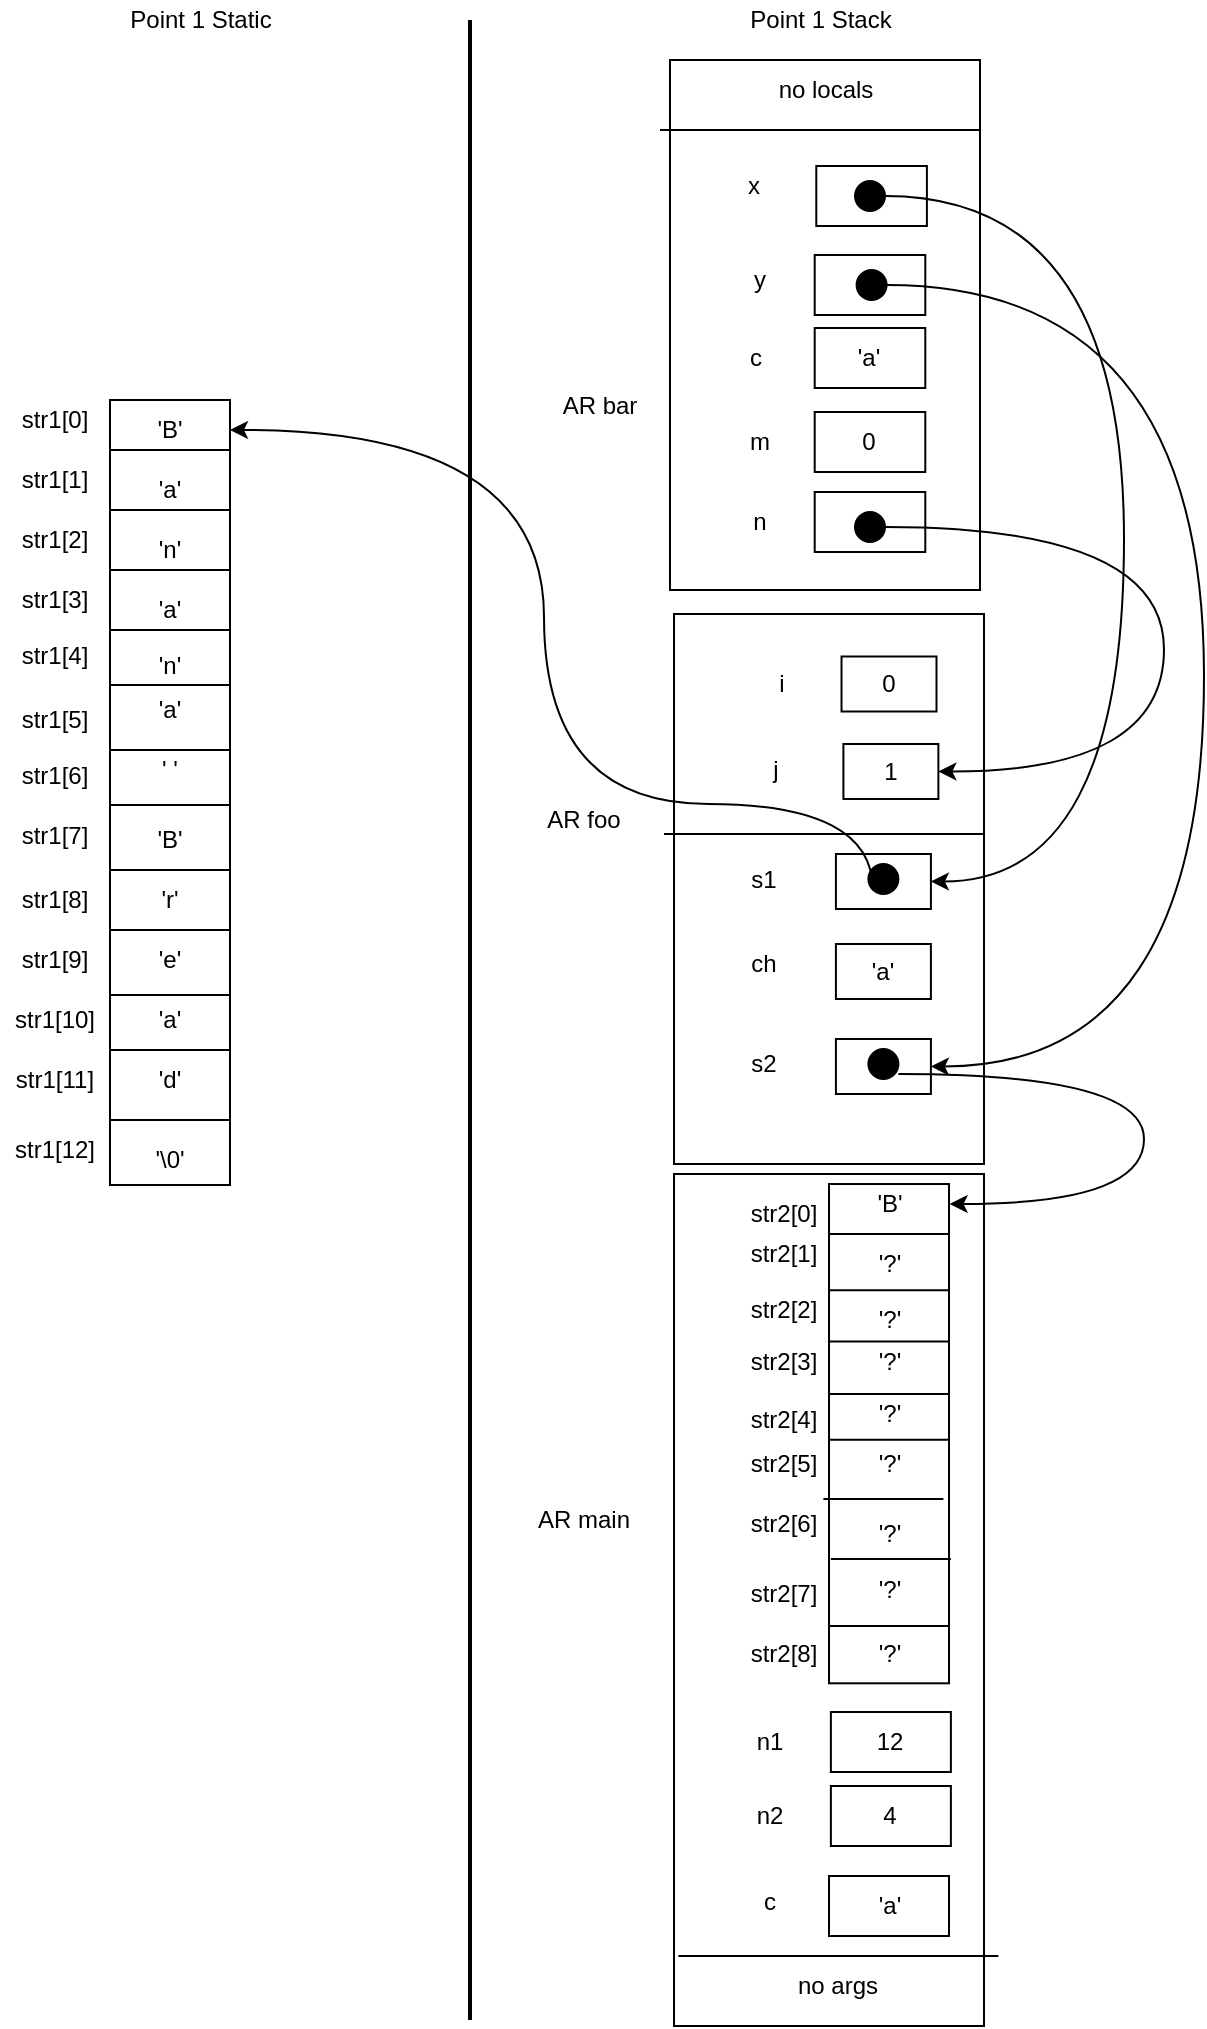 <mxfile version="15.4.3" type="device" pages="2"><diagram id="tqHE413RwVHg12CqWlPi" name="Page-1"><mxGraphModel dx="933" dy="1056" grid="0" gridSize="10" guides="1" tooltips="1" connect="1" arrows="1" fold="1" page="1" pageScale="1" pageWidth="850" pageHeight="1100" math="0" shadow="0"><root><mxCell id="0"/><mxCell id="1" parent="0"/><mxCell id="Rjqkd4DnsC2ibaBPjlxv-1" value="Point 1 Stack" style="text;html=1;align=center;verticalAlign=middle;resizable=0;points=[];autosize=1;strokeColor=none;fillColor=none;" vertex="1" parent="1"><mxGeometry x="435" y="70" width="90" height="20" as="geometry"/></mxCell><mxCell id="Rjqkd4DnsC2ibaBPjlxv-2" value="" style="rounded=0;whiteSpace=wrap;html=1;rotation=90;" vertex="1" parent="1"><mxGeometry x="350" y="155" width="265" height="155" as="geometry"/></mxCell><mxCell id="Rjqkd4DnsC2ibaBPjlxv-3" value="AR bar" style="text;html=1;strokeColor=none;fillColor=none;align=center;verticalAlign=middle;whiteSpace=wrap;rounded=0;" vertex="1" parent="1"><mxGeometry x="340" y="257.5" width="60" height="30" as="geometry"/></mxCell><mxCell id="Rjqkd4DnsC2ibaBPjlxv-4" value="" style="rounded=0;whiteSpace=wrap;html=1;rotation=90;" vertex="1" parent="1"><mxGeometry x="347" y="437" width="275" height="155" as="geometry"/></mxCell><mxCell id="Rjqkd4DnsC2ibaBPjlxv-5" value="AR foo" style="text;html=1;strokeColor=none;fillColor=none;align=center;verticalAlign=middle;whiteSpace=wrap;rounded=0;" vertex="1" parent="1"><mxGeometry x="332" y="464.5" width="60" height="30" as="geometry"/></mxCell><mxCell id="Rjqkd4DnsC2ibaBPjlxv-6" value="" style="rounded=0;whiteSpace=wrap;html=1;rotation=90;" vertex="1" parent="1"><mxGeometry x="271.5" y="792.5" width="426" height="155" as="geometry"/></mxCell><mxCell id="Rjqkd4DnsC2ibaBPjlxv-7" value="AR main" style="text;html=1;strokeColor=none;fillColor=none;align=center;verticalAlign=middle;whiteSpace=wrap;rounded=0;" vertex="1" parent="1"><mxGeometry x="332" y="814.5" width="60" height="30" as="geometry"/></mxCell><mxCell id="Rjqkd4DnsC2ibaBPjlxv-8" value="" style="line;strokeWidth=2;direction=south;html=1;" vertex="1" parent="1"><mxGeometry x="300" y="80" width="10" height="1000" as="geometry"/></mxCell><mxCell id="Rjqkd4DnsC2ibaBPjlxv-9" value="Point 1 Static" style="text;html=1;align=center;verticalAlign=middle;resizable=0;points=[];autosize=1;strokeColor=none;fillColor=none;" vertex="1" parent="1"><mxGeometry x="125" y="70" width="90" height="20" as="geometry"/></mxCell><mxCell id="Rjqkd4DnsC2ibaBPjlxv-10" value="" style="rounded=0;whiteSpace=wrap;html=1;rotation=90;" vertex="1" parent="1"><mxGeometry x="-41.25" y="436.25" width="392.5" height="60" as="geometry"/></mxCell><mxCell id="Rjqkd4DnsC2ibaBPjlxv-12" value="" style="line;strokeWidth=1;rotatable=0;dashed=0;labelPosition=right;align=left;verticalAlign=middle;spacingTop=0;spacingLeft=6;points=[];portConstraint=eastwest;" vertex="1" parent="1"><mxGeometry x="125" y="290" width="60" height="10" as="geometry"/></mxCell><mxCell id="Rjqkd4DnsC2ibaBPjlxv-13" value="" style="line;strokeWidth=1;rotatable=0;dashed=0;labelPosition=right;align=left;verticalAlign=middle;spacingTop=0;spacingLeft=6;points=[];portConstraint=eastwest;" vertex="1" parent="1"><mxGeometry x="125" y="320" width="60" height="10" as="geometry"/></mxCell><mxCell id="Rjqkd4DnsC2ibaBPjlxv-14" value="" style="line;strokeWidth=1;rotatable=0;dashed=0;labelPosition=right;align=left;verticalAlign=middle;spacingTop=0;spacingLeft=6;points=[];portConstraint=eastwest;" vertex="1" parent="1"><mxGeometry x="125" y="350" width="60" height="10" as="geometry"/></mxCell><mxCell id="Rjqkd4DnsC2ibaBPjlxv-15" value="" style="line;strokeWidth=1;rotatable=0;dashed=0;labelPosition=right;align=left;verticalAlign=middle;spacingTop=0;spacingLeft=6;points=[];portConstraint=eastwest;" vertex="1" parent="1"><mxGeometry x="125" y="380" width="60" height="10" as="geometry"/></mxCell><mxCell id="Rjqkd4DnsC2ibaBPjlxv-16" value="" style="line;strokeWidth=1;rotatable=0;dashed=0;labelPosition=right;align=left;verticalAlign=middle;spacingTop=0;spacingLeft=6;points=[];portConstraint=eastwest;" vertex="1" parent="1"><mxGeometry x="125" y="407.5" width="60" height="10" as="geometry"/></mxCell><mxCell id="Rjqkd4DnsC2ibaBPjlxv-17" value="" style="line;strokeWidth=1;rotatable=0;dashed=0;labelPosition=right;align=left;verticalAlign=middle;spacingTop=0;spacingLeft=6;points=[];portConstraint=eastwest;" vertex="1" parent="1"><mxGeometry x="125" y="440" width="60" height="10" as="geometry"/></mxCell><mxCell id="Rjqkd4DnsC2ibaBPjlxv-18" value="" style="line;strokeWidth=1;rotatable=0;dashed=0;labelPosition=right;align=left;verticalAlign=middle;spacingTop=0;spacingLeft=6;points=[];portConstraint=eastwest;" vertex="1" parent="1"><mxGeometry x="125" y="467.5" width="60" height="10" as="geometry"/></mxCell><mxCell id="Rjqkd4DnsC2ibaBPjlxv-19" value="" style="line;strokeWidth=1;rotatable=0;dashed=0;labelPosition=right;align=left;verticalAlign=middle;spacingTop=0;spacingLeft=6;points=[];portConstraint=eastwest;" vertex="1" parent="1"><mxGeometry x="125" y="500" width="60" height="10" as="geometry"/></mxCell><mxCell id="Rjqkd4DnsC2ibaBPjlxv-20" value="" style="line;strokeWidth=1;rotatable=0;dashed=0;labelPosition=right;align=left;verticalAlign=middle;spacingTop=0;spacingLeft=6;points=[];portConstraint=eastwest;" vertex="1" parent="1"><mxGeometry x="125" y="530" width="60" height="10" as="geometry"/></mxCell><mxCell id="Rjqkd4DnsC2ibaBPjlxv-21" value="" style="line;strokeWidth=1;rotatable=0;dashed=0;labelPosition=right;align=left;verticalAlign=middle;spacingTop=0;spacingLeft=6;points=[];portConstraint=eastwest;" vertex="1" parent="1"><mxGeometry x="125" y="562.5" width="60" height="10" as="geometry"/></mxCell><mxCell id="Rjqkd4DnsC2ibaBPjlxv-22" value="" style="line;strokeWidth=1;rotatable=0;dashed=0;labelPosition=right;align=left;verticalAlign=middle;spacingTop=0;spacingLeft=6;points=[];portConstraint=eastwest;" vertex="1" parent="1"><mxGeometry x="125" y="590" width="60" height="10" as="geometry"/></mxCell><mxCell id="Rjqkd4DnsC2ibaBPjlxv-23" value="" style="line;strokeWidth=1;rotatable=0;dashed=0;labelPosition=right;align=left;verticalAlign=middle;spacingTop=0;spacingLeft=6;points=[];portConstraint=eastwest;" vertex="1" parent="1"><mxGeometry x="125" y="625" width="60" height="10" as="geometry"/></mxCell><mxCell id="Rjqkd4DnsC2ibaBPjlxv-24" value="'B'" style="text;html=1;strokeColor=none;fillColor=none;align=center;verticalAlign=middle;whiteSpace=wrap;rounded=0;" vertex="1" parent="1"><mxGeometry x="125" y="270" width="60" height="30" as="geometry"/></mxCell><mxCell id="Rjqkd4DnsC2ibaBPjlxv-25" value="'a'" style="text;html=1;strokeColor=none;fillColor=none;align=center;verticalAlign=middle;whiteSpace=wrap;rounded=0;" vertex="1" parent="1"><mxGeometry x="125" y="300" width="60" height="30" as="geometry"/></mxCell><mxCell id="Rjqkd4DnsC2ibaBPjlxv-26" value="'n'" style="text;html=1;strokeColor=none;fillColor=none;align=center;verticalAlign=middle;whiteSpace=wrap;rounded=0;" vertex="1" parent="1"><mxGeometry x="125" y="330" width="60" height="30" as="geometry"/></mxCell><mxCell id="Rjqkd4DnsC2ibaBPjlxv-27" value="'a'" style="text;html=1;strokeColor=none;fillColor=none;align=center;verticalAlign=middle;whiteSpace=wrap;rounded=0;" vertex="1" parent="1"><mxGeometry x="125" y="360" width="60" height="30" as="geometry"/></mxCell><mxCell id="Rjqkd4DnsC2ibaBPjlxv-28" value="'n'" style="text;html=1;strokeColor=none;fillColor=none;align=center;verticalAlign=middle;whiteSpace=wrap;rounded=0;" vertex="1" parent="1"><mxGeometry x="125" y="387.5" width="60" height="30" as="geometry"/></mxCell><mxCell id="Rjqkd4DnsC2ibaBPjlxv-29" value="'a'" style="text;html=1;strokeColor=none;fillColor=none;align=center;verticalAlign=middle;whiteSpace=wrap;rounded=0;" vertex="1" parent="1"><mxGeometry x="125" y="410" width="60" height="30" as="geometry"/></mxCell><mxCell id="Rjqkd4DnsC2ibaBPjlxv-30" value="' '" style="text;html=1;strokeColor=none;fillColor=none;align=center;verticalAlign=middle;whiteSpace=wrap;rounded=0;" vertex="1" parent="1"><mxGeometry x="125" y="440" width="60" height="30" as="geometry"/></mxCell><mxCell id="Rjqkd4DnsC2ibaBPjlxv-31" value="'B'" style="text;html=1;strokeColor=none;fillColor=none;align=center;verticalAlign=middle;whiteSpace=wrap;rounded=0;" vertex="1" parent="1"><mxGeometry x="125" y="475" width="60" height="30" as="geometry"/></mxCell><mxCell id="Rjqkd4DnsC2ibaBPjlxv-32" value="'r'" style="text;html=1;strokeColor=none;fillColor=none;align=center;verticalAlign=middle;whiteSpace=wrap;rounded=0;" vertex="1" parent="1"><mxGeometry x="125" y="505" width="60" height="30" as="geometry"/></mxCell><mxCell id="Rjqkd4DnsC2ibaBPjlxv-33" value="'e'" style="text;html=1;strokeColor=none;fillColor=none;align=center;verticalAlign=middle;whiteSpace=wrap;rounded=0;" vertex="1" parent="1"><mxGeometry x="125" y="535" width="60" height="30" as="geometry"/></mxCell><mxCell id="Rjqkd4DnsC2ibaBPjlxv-34" value="'d'" style="text;html=1;strokeColor=none;fillColor=none;align=center;verticalAlign=middle;whiteSpace=wrap;rounded=0;" vertex="1" parent="1"><mxGeometry x="125" y="595" width="60" height="30" as="geometry"/></mxCell><mxCell id="Rjqkd4DnsC2ibaBPjlxv-35" value="'\0'" style="text;html=1;strokeColor=none;fillColor=none;align=center;verticalAlign=middle;whiteSpace=wrap;rounded=0;" vertex="1" parent="1"><mxGeometry x="125" y="635" width="60" height="30" as="geometry"/></mxCell><mxCell id="Rjqkd4DnsC2ibaBPjlxv-36" value="'a'" style="text;html=1;strokeColor=none;fillColor=none;align=center;verticalAlign=middle;whiteSpace=wrap;rounded=0;" vertex="1" parent="1"><mxGeometry x="125" y="565" width="60" height="30" as="geometry"/></mxCell><mxCell id="Rjqkd4DnsC2ibaBPjlxv-37" value="str1[0]" style="text;html=1;strokeColor=none;fillColor=none;align=center;verticalAlign=middle;whiteSpace=wrap;rounded=0;" vertex="1" parent="1"><mxGeometry x="70" y="270" width="55" height="20" as="geometry"/></mxCell><mxCell id="Rjqkd4DnsC2ibaBPjlxv-39" value="str1[1]" style="text;html=1;strokeColor=none;fillColor=none;align=center;verticalAlign=middle;whiteSpace=wrap;rounded=0;" vertex="1" parent="1"><mxGeometry x="70" y="300" width="55" height="20" as="geometry"/></mxCell><mxCell id="Rjqkd4DnsC2ibaBPjlxv-40" value="str1[2]" style="text;html=1;strokeColor=none;fillColor=none;align=center;verticalAlign=middle;whiteSpace=wrap;rounded=0;" vertex="1" parent="1"><mxGeometry x="70" y="330" width="55" height="20" as="geometry"/></mxCell><mxCell id="Rjqkd4DnsC2ibaBPjlxv-41" value="str1[3]" style="text;html=1;strokeColor=none;fillColor=none;align=center;verticalAlign=middle;whiteSpace=wrap;rounded=0;" vertex="1" parent="1"><mxGeometry x="70" y="360" width="55" height="20" as="geometry"/></mxCell><mxCell id="Rjqkd4DnsC2ibaBPjlxv-42" value="str1[4]" style="text;html=1;strokeColor=none;fillColor=none;align=center;verticalAlign=middle;whiteSpace=wrap;rounded=0;" vertex="1" parent="1"><mxGeometry x="70" y="387.5" width="55" height="20" as="geometry"/></mxCell><mxCell id="Rjqkd4DnsC2ibaBPjlxv-43" value="str1[5]" style="text;html=1;strokeColor=none;fillColor=none;align=center;verticalAlign=middle;whiteSpace=wrap;rounded=0;" vertex="1" parent="1"><mxGeometry x="70" y="420" width="55" height="20" as="geometry"/></mxCell><mxCell id="Rjqkd4DnsC2ibaBPjlxv-44" value="str1[6]" style="text;html=1;strokeColor=none;fillColor=none;align=center;verticalAlign=middle;whiteSpace=wrap;rounded=0;" vertex="1" parent="1"><mxGeometry x="70" y="447.5" width="55" height="20" as="geometry"/></mxCell><mxCell id="Rjqkd4DnsC2ibaBPjlxv-45" value="str1[7]" style="text;html=1;strokeColor=none;fillColor=none;align=center;verticalAlign=middle;whiteSpace=wrap;rounded=0;" vertex="1" parent="1"><mxGeometry x="70" y="477.5" width="55" height="20" as="geometry"/></mxCell><mxCell id="Rjqkd4DnsC2ibaBPjlxv-46" value="str1[8]" style="text;html=1;strokeColor=none;fillColor=none;align=center;verticalAlign=middle;whiteSpace=wrap;rounded=0;" vertex="1" parent="1"><mxGeometry x="70" y="510" width="55" height="20" as="geometry"/></mxCell><mxCell id="Rjqkd4DnsC2ibaBPjlxv-47" value="str1[9]" style="text;html=1;strokeColor=none;fillColor=none;align=center;verticalAlign=middle;whiteSpace=wrap;rounded=0;" vertex="1" parent="1"><mxGeometry x="70" y="540" width="55" height="20" as="geometry"/></mxCell><mxCell id="Rjqkd4DnsC2ibaBPjlxv-48" value="str1[10]" style="text;html=1;strokeColor=none;fillColor=none;align=center;verticalAlign=middle;whiteSpace=wrap;rounded=0;" vertex="1" parent="1"><mxGeometry x="70" y="570" width="55" height="20" as="geometry"/></mxCell><mxCell id="Rjqkd4DnsC2ibaBPjlxv-49" value="str1[11]" style="text;html=1;strokeColor=none;fillColor=none;align=center;verticalAlign=middle;whiteSpace=wrap;rounded=0;" vertex="1" parent="1"><mxGeometry x="70" y="600" width="55" height="20" as="geometry"/></mxCell><mxCell id="Rjqkd4DnsC2ibaBPjlxv-50" value="str1[12]" style="text;html=1;strokeColor=none;fillColor=none;align=center;verticalAlign=middle;whiteSpace=wrap;rounded=0;" vertex="1" parent="1"><mxGeometry x="70" y="635" width="55" height="20" as="geometry"/></mxCell><mxCell id="Rjqkd4DnsC2ibaBPjlxv-54" value="" style="line;strokeWidth=1;rotatable=0;dashed=0;labelPosition=right;align=left;verticalAlign=middle;spacingTop=0;spacingLeft=6;points=[];portConstraint=eastwest;" vertex="1" parent="1"><mxGeometry x="409.2" y="1043" width="160" height="10" as="geometry"/></mxCell><mxCell id="Rjqkd4DnsC2ibaBPjlxv-55" value="no args" style="text;html=1;strokeColor=none;fillColor=none;align=center;verticalAlign=middle;whiteSpace=wrap;rounded=0;" vertex="1" parent="1"><mxGeometry x="459.2" y="1048" width="60" height="30" as="geometry"/></mxCell><mxCell id="Rjqkd4DnsC2ibaBPjlxv-56" value="" style="rounded=0;whiteSpace=wrap;html=1;rotation=90;" vertex="1" parent="1"><mxGeometry x="389.69" y="756.83" width="249.64" height="60" as="geometry"/></mxCell><mxCell id="Rjqkd4DnsC2ibaBPjlxv-57" value="" style="line;strokeWidth=1;rotatable=0;dashed=0;labelPosition=right;align=left;verticalAlign=middle;spacingTop=0;spacingLeft=6;points=[];portConstraint=eastwest;" vertex="1" parent="1"><mxGeometry x="484.5" y="682" width="60" height="10" as="geometry"/></mxCell><mxCell id="Rjqkd4DnsC2ibaBPjlxv-58" value="" style="line;strokeWidth=1;rotatable=0;dashed=0;labelPosition=right;align=left;verticalAlign=middle;spacingTop=0;spacingLeft=6;points=[];portConstraint=eastwest;" vertex="1" parent="1"><mxGeometry x="484.5" y="710.13" width="60" height="10" as="geometry"/></mxCell><mxCell id="Rjqkd4DnsC2ibaBPjlxv-59" value="" style="line;strokeWidth=1;rotatable=0;dashed=0;labelPosition=right;align=left;verticalAlign=middle;spacingTop=0;spacingLeft=6;points=[];portConstraint=eastwest;" vertex="1" parent="1"><mxGeometry x="484.5" y="735.75" width="60" height="10" as="geometry"/></mxCell><mxCell id="Rjqkd4DnsC2ibaBPjlxv-60" value="" style="line;strokeWidth=1;rotatable=0;dashed=0;labelPosition=right;align=left;verticalAlign=middle;spacingTop=0;spacingLeft=6;points=[];portConstraint=eastwest;" vertex="1" parent="1"><mxGeometry x="484.51" y="762" width="60" height="10" as="geometry"/></mxCell><mxCell id="Rjqkd4DnsC2ibaBPjlxv-61" value="" style="line;strokeWidth=1;rotatable=0;dashed=0;labelPosition=right;align=left;verticalAlign=middle;spacingTop=0;spacingLeft=6;points=[];portConstraint=eastwest;" vertex="1" parent="1"><mxGeometry x="484.51" y="784.82" width="60" height="10" as="geometry"/></mxCell><mxCell id="Rjqkd4DnsC2ibaBPjlxv-62" value="" style="line;strokeWidth=1;rotatable=0;dashed=0;labelPosition=right;align=left;verticalAlign=middle;spacingTop=0;spacingLeft=6;points=[];portConstraint=eastwest;" vertex="1" parent="1"><mxGeometry x="481.7" y="814.5" width="60" height="10" as="geometry"/></mxCell><mxCell id="Rjqkd4DnsC2ibaBPjlxv-63" value="str2[0]" style="text;html=1;strokeColor=none;fillColor=none;align=center;verticalAlign=middle;whiteSpace=wrap;rounded=0;" vertex="1" parent="1"><mxGeometry x="431.7" y="662" width="60" height="30" as="geometry"/></mxCell><mxCell id="Rjqkd4DnsC2ibaBPjlxv-64" value="str2[1]" style="text;html=1;strokeColor=none;fillColor=none;align=center;verticalAlign=middle;whiteSpace=wrap;rounded=0;" vertex="1" parent="1"><mxGeometry x="431.7" y="682" width="60" height="30" as="geometry"/></mxCell><mxCell id="Rjqkd4DnsC2ibaBPjlxv-65" value="str2[2]" style="text;html=1;strokeColor=none;fillColor=none;align=center;verticalAlign=middle;whiteSpace=wrap;rounded=0;" vertex="1" parent="1"><mxGeometry x="431.7" y="710.13" width="60" height="30" as="geometry"/></mxCell><mxCell id="Rjqkd4DnsC2ibaBPjlxv-66" value="str2[3]" style="text;html=1;strokeColor=none;fillColor=none;align=center;verticalAlign=middle;whiteSpace=wrap;rounded=0;" vertex="1" parent="1"><mxGeometry x="431.7" y="735.75" width="60" height="30" as="geometry"/></mxCell><mxCell id="Rjqkd4DnsC2ibaBPjlxv-67" value="str2[4]" style="text;html=1;strokeColor=none;fillColor=none;align=center;verticalAlign=middle;whiteSpace=wrap;rounded=0;" vertex="1" parent="1"><mxGeometry x="431.7" y="764.82" width="60" height="30" as="geometry"/></mxCell><mxCell id="Rjqkd4DnsC2ibaBPjlxv-68" value="str2[5]" style="text;html=1;strokeColor=none;fillColor=none;align=center;verticalAlign=middle;whiteSpace=wrap;rounded=0;" vertex="1" parent="1"><mxGeometry x="431.7" y="787.16" width="60" height="30" as="geometry"/></mxCell><mxCell id="Rjqkd4DnsC2ibaBPjlxv-69" value="str2[6]" style="text;html=1;strokeColor=none;fillColor=none;align=center;verticalAlign=middle;whiteSpace=wrap;rounded=0;" vertex="1" parent="1"><mxGeometry x="431.7" y="817.16" width="60" height="30" as="geometry"/></mxCell><mxCell id="Rjqkd4DnsC2ibaBPjlxv-71" value="'B'" style="text;html=1;strokeColor=none;fillColor=none;align=center;verticalAlign=middle;whiteSpace=wrap;rounded=0;" vertex="1" parent="1"><mxGeometry x="484.51" y="662" width="60.3" height="20" as="geometry"/></mxCell><mxCell id="Rjqkd4DnsC2ibaBPjlxv-72" value="'?'" style="text;html=1;strokeColor=none;fillColor=none;align=center;verticalAlign=middle;whiteSpace=wrap;rounded=0;" vertex="1" parent="1"><mxGeometry x="484.51" y="692" width="60.3" height="20" as="geometry"/></mxCell><mxCell id="Rjqkd4DnsC2ibaBPjlxv-73" value="'?'" style="text;html=1;strokeColor=none;fillColor=none;align=center;verticalAlign=middle;whiteSpace=wrap;rounded=0;" vertex="1" parent="1"><mxGeometry x="484.51" y="720.13" width="60.3" height="20" as="geometry"/></mxCell><mxCell id="Rjqkd4DnsC2ibaBPjlxv-74" value="'?'" style="text;html=1;strokeColor=none;fillColor=none;align=center;verticalAlign=middle;whiteSpace=wrap;rounded=0;" vertex="1" parent="1"><mxGeometry x="484.51" y="740.75" width="60.3" height="20" as="geometry"/></mxCell><mxCell id="Rjqkd4DnsC2ibaBPjlxv-75" value="'?'" style="text;html=1;strokeColor=none;fillColor=none;align=center;verticalAlign=middle;whiteSpace=wrap;rounded=0;" vertex="1" parent="1"><mxGeometry x="484.51" y="767.16" width="60.3" height="20" as="geometry"/></mxCell><mxCell id="Rjqkd4DnsC2ibaBPjlxv-76" value="'?'" style="text;html=1;strokeColor=none;fillColor=none;align=center;verticalAlign=middle;whiteSpace=wrap;rounded=0;" vertex="1" parent="1"><mxGeometry x="484.51" y="792.16" width="60.3" height="20" as="geometry"/></mxCell><mxCell id="Rjqkd4DnsC2ibaBPjlxv-77" value="'?'" style="text;html=1;strokeColor=none;fillColor=none;align=center;verticalAlign=middle;whiteSpace=wrap;rounded=0;" vertex="1" parent="1"><mxGeometry x="484.51" y="827.16" width="60.3" height="20" as="geometry"/></mxCell><mxCell id="Rjqkd4DnsC2ibaBPjlxv-78" value="n1" style="text;html=1;strokeColor=none;fillColor=none;align=center;verticalAlign=middle;whiteSpace=wrap;rounded=0;" vertex="1" parent="1"><mxGeometry x="424.51" y="926" width="60" height="30" as="geometry"/></mxCell><mxCell id="Rjqkd4DnsC2ibaBPjlxv-79" value="12" style="rounded=0;whiteSpace=wrap;html=1;" vertex="1" parent="1"><mxGeometry x="485.44" y="926" width="60" height="30" as="geometry"/></mxCell><mxCell id="Rjqkd4DnsC2ibaBPjlxv-80" value="n2" style="text;html=1;strokeColor=none;fillColor=none;align=center;verticalAlign=middle;whiteSpace=wrap;rounded=0;" vertex="1" parent="1"><mxGeometry x="424.5" y="963" width="60" height="30" as="geometry"/></mxCell><mxCell id="Rjqkd4DnsC2ibaBPjlxv-81" value="4" style="rounded=0;whiteSpace=wrap;html=1;" vertex="1" parent="1"><mxGeometry x="485.44" y="963" width="60" height="30" as="geometry"/></mxCell><mxCell id="Rjqkd4DnsC2ibaBPjlxv-82" value="c" style="text;html=1;strokeColor=none;fillColor=none;align=center;verticalAlign=middle;whiteSpace=wrap;rounded=0;" vertex="1" parent="1"><mxGeometry x="425" y="1006" width="60" height="30" as="geometry"/></mxCell><mxCell id="Rjqkd4DnsC2ibaBPjlxv-83" value="'a'" style="rounded=0;whiteSpace=wrap;html=1;" vertex="1" parent="1"><mxGeometry x="484.5" y="1008" width="60" height="30" as="geometry"/></mxCell><mxCell id="Rjqkd4DnsC2ibaBPjlxv-85" value="" style="line;strokeWidth=1;rotatable=0;dashed=0;labelPosition=right;align=left;verticalAlign=middle;spacingTop=0;spacingLeft=6;points=[];portConstraint=eastwest;" vertex="1" parent="1"><mxGeometry x="402" y="482" width="160" height="10" as="geometry"/></mxCell><mxCell id="Rjqkd4DnsC2ibaBPjlxv-86" value="s1" style="text;html=1;strokeColor=none;fillColor=none;align=center;verticalAlign=middle;whiteSpace=wrap;rounded=0;" vertex="1" parent="1"><mxGeometry x="421.7" y="494.5" width="60" height="30" as="geometry"/></mxCell><mxCell id="Rjqkd4DnsC2ibaBPjlxv-87" value="ch" style="text;html=1;strokeColor=none;fillColor=none;align=center;verticalAlign=middle;whiteSpace=wrap;rounded=0;" vertex="1" parent="1"><mxGeometry x="421.7" y="537" width="60" height="30" as="geometry"/></mxCell><mxCell id="Rjqkd4DnsC2ibaBPjlxv-88" value="s2" style="text;html=1;strokeColor=none;fillColor=none;align=center;verticalAlign=middle;whiteSpace=wrap;rounded=0;" vertex="1" parent="1"><mxGeometry x="421.7" y="587" width="60" height="30" as="geometry"/></mxCell><mxCell id="Rjqkd4DnsC2ibaBPjlxv-89" value="" style="rounded=0;whiteSpace=wrap;html=1;" vertex="1" parent="1"><mxGeometry x="487.96" y="497" width="47.49" height="27.5" as="geometry"/></mxCell><mxCell id="Rjqkd4DnsC2ibaBPjlxv-90" value="'a'" style="rounded=0;whiteSpace=wrap;html=1;" vertex="1" parent="1"><mxGeometry x="487.96" y="542" width="47.49" height="27.5" as="geometry"/></mxCell><mxCell id="Rjqkd4DnsC2ibaBPjlxv-91" value="" style="rounded=0;whiteSpace=wrap;html=1;" vertex="1" parent="1"><mxGeometry x="487.96" y="589.5" width="47.49" height="27.5" as="geometry"/></mxCell><mxCell id="Rjqkd4DnsC2ibaBPjlxv-92" value="" style="ellipse;whiteSpace=wrap;html=1;aspect=fixed;fillColor=#000000;" vertex="1" parent="1"><mxGeometry x="504.2" y="502" width="15" height="15" as="geometry"/></mxCell><mxCell id="Rjqkd4DnsC2ibaBPjlxv-93" value="" style="ellipse;whiteSpace=wrap;html=1;aspect=fixed;fillColor=#000000;" vertex="1" parent="1"><mxGeometry x="504.2" y="594.5" width="15" height="15" as="geometry"/></mxCell><mxCell id="Rjqkd4DnsC2ibaBPjlxv-94" value="" style="curved=1;endArrow=classic;html=1;rounded=0;edgeStyle=orthogonalEdgeStyle;exitX=0;exitY=1;exitDx=0;exitDy=0;entryX=1;entryY=0.5;entryDx=0;entryDy=0;" edge="1" parent="1" source="Rjqkd4DnsC2ibaBPjlxv-92" target="Rjqkd4DnsC2ibaBPjlxv-24"><mxGeometry width="50" height="50" relative="1" as="geometry"><mxPoint x="292" y="622" as="sourcePoint"/><mxPoint x="187" y="199.5" as="targetPoint"/><Array as="points"><mxPoint x="506" y="472"/><mxPoint x="342" y="472"/><mxPoint x="342" y="285"/></Array></mxGeometry></mxCell><mxCell id="Rjqkd4DnsC2ibaBPjlxv-95" value="" style="curved=1;endArrow=classic;html=1;rounded=0;edgeStyle=orthogonalEdgeStyle;entryX=1;entryY=0.5;entryDx=0;entryDy=0;" edge="1" parent="1" target="Rjqkd4DnsC2ibaBPjlxv-71"><mxGeometry width="50" height="50" relative="1" as="geometry"><mxPoint x="519.2" y="607" as="sourcePoint"/><mxPoint x="622" y="672" as="targetPoint"/><Array as="points"><mxPoint x="642" y="607"/><mxPoint x="642" y="672"/></Array></mxGeometry></mxCell><mxCell id="Rjqkd4DnsC2ibaBPjlxv-96" value="i" style="text;html=1;strokeColor=none;fillColor=none;align=center;verticalAlign=middle;whiteSpace=wrap;rounded=0;" vertex="1" parent="1"><mxGeometry x="430.76" y="397" width="60" height="30" as="geometry"/></mxCell><mxCell id="Rjqkd4DnsC2ibaBPjlxv-97" value="j" style="text;html=1;strokeColor=none;fillColor=none;align=center;verticalAlign=middle;whiteSpace=wrap;rounded=0;" vertex="1" parent="1"><mxGeometry x="427.96" y="439.5" width="60" height="30" as="geometry"/></mxCell><mxCell id="Rjqkd4DnsC2ibaBPjlxv-98" value="1" style="rounded=0;whiteSpace=wrap;html=1;" vertex="1" parent="1"><mxGeometry x="491.7" y="442" width="47.49" height="27.5" as="geometry"/></mxCell><mxCell id="Rjqkd4DnsC2ibaBPjlxv-99" value="0" style="rounded=0;whiteSpace=wrap;html=1;" vertex="1" parent="1"><mxGeometry x="490.76" y="398.25" width="47.49" height="27.5" as="geometry"/></mxCell><mxCell id="Rjqkd4DnsC2ibaBPjlxv-100" value="" style="line;strokeWidth=1;rotatable=0;dashed=0;labelPosition=right;align=left;verticalAlign=middle;spacingTop=0;spacingLeft=6;points=[];portConstraint=eastwest;fillColor=#000000;" vertex="1" parent="1"><mxGeometry x="400" y="130" width="160" height="10" as="geometry"/></mxCell><mxCell id="Rjqkd4DnsC2ibaBPjlxv-101" value="no locals" style="text;html=1;strokeColor=none;fillColor=none;align=center;verticalAlign=middle;whiteSpace=wrap;rounded=0;" vertex="1" parent="1"><mxGeometry x="452.5" y="100" width="60" height="30" as="geometry"/></mxCell><mxCell id="Rjqkd4DnsC2ibaBPjlxv-102" value="x" style="text;html=1;strokeColor=none;fillColor=none;align=center;verticalAlign=middle;whiteSpace=wrap;rounded=0;" vertex="1" parent="1"><mxGeometry x="417.36" y="148" width="60" height="30" as="geometry"/></mxCell><mxCell id="Rjqkd4DnsC2ibaBPjlxv-103" value="" style="rounded=0;whiteSpace=wrap;html=1;fillColor=#FFFFFF;" vertex="1" parent="1"><mxGeometry x="478.15" y="153" width="55.3" height="30" as="geometry"/></mxCell><mxCell id="Rjqkd4DnsC2ibaBPjlxv-104" value="" style="ellipse;whiteSpace=wrap;html=1;aspect=fixed;fillColor=#000000;" vertex="1" parent="1"><mxGeometry x="497.5" y="160.5" width="15" height="15" as="geometry"/></mxCell><mxCell id="Rjqkd4DnsC2ibaBPjlxv-106" value="y" style="text;html=1;strokeColor=none;fillColor=none;align=center;verticalAlign=middle;whiteSpace=wrap;rounded=0;" vertex="1" parent="1"><mxGeometry x="419.7" y="195" width="60" height="30" as="geometry"/></mxCell><mxCell id="Rjqkd4DnsC2ibaBPjlxv-107" value="" style="rounded=0;whiteSpace=wrap;html=1;fillColor=#FFFFFF;" vertex="1" parent="1"><mxGeometry x="477.35" y="197.5" width="55.3" height="30" as="geometry"/></mxCell><mxCell id="Rjqkd4DnsC2ibaBPjlxv-108" value="" style="ellipse;whiteSpace=wrap;html=1;aspect=fixed;fillColor=#000000;" vertex="1" parent="1"><mxGeometry x="498.3" y="205" width="15" height="15" as="geometry"/></mxCell><mxCell id="Rjqkd4DnsC2ibaBPjlxv-112" value="" style="curved=1;endArrow=classic;html=1;rounded=0;edgeStyle=orthogonalEdgeStyle;entryX=1;entryY=0.5;entryDx=0;entryDy=0;exitX=1;exitY=0.5;exitDx=0;exitDy=0;" edge="1" parent="1" source="Rjqkd4DnsC2ibaBPjlxv-104" target="Rjqkd4DnsC2ibaBPjlxv-89"><mxGeometry width="50" height="50" relative="1" as="geometry"><mxPoint x="514.5" y="90" as="sourcePoint"/><mxPoint x="632" y="522" as="targetPoint"/><Array as="points"><mxPoint x="632" y="168"/><mxPoint x="632" y="511"/></Array></mxGeometry></mxCell><mxCell id="Rjqkd4DnsC2ibaBPjlxv-113" value="" style="curved=1;endArrow=classic;html=1;rounded=0;edgeStyle=orthogonalEdgeStyle;entryX=1;entryY=0.5;entryDx=0;entryDy=0;exitX=1;exitY=0.5;exitDx=0;exitDy=0;" edge="1" parent="1" source="Rjqkd4DnsC2ibaBPjlxv-108" target="Rjqkd4DnsC2ibaBPjlxv-91"><mxGeometry width="50" height="50" relative="1" as="geometry"><mxPoint x="515.3" y="134.5" as="sourcePoint"/><mxPoint x="542" y="602" as="targetPoint"/><Array as="points"><mxPoint x="672" y="213"/><mxPoint x="672" y="603"/></Array></mxGeometry></mxCell><mxCell id="Rjqkd4DnsC2ibaBPjlxv-114" value="c" style="text;html=1;strokeColor=none;fillColor=none;align=center;verticalAlign=middle;whiteSpace=wrap;rounded=0;" vertex="1" parent="1"><mxGeometry x="418.15" y="234" width="60" height="30" as="geometry"/></mxCell><mxCell id="Rjqkd4DnsC2ibaBPjlxv-115" value="'a'" style="rounded=0;whiteSpace=wrap;html=1;fillColor=#FFFFFF;" vertex="1" parent="1"><mxGeometry x="477.35" y="234" width="55.3" height="30" as="geometry"/></mxCell><mxCell id="Rjqkd4DnsC2ibaBPjlxv-116" value="m" style="text;html=1;strokeColor=none;fillColor=none;align=center;verticalAlign=middle;whiteSpace=wrap;rounded=0;" vertex="1" parent="1"><mxGeometry x="419.7" y="276" width="60" height="30" as="geometry"/></mxCell><mxCell id="Rjqkd4DnsC2ibaBPjlxv-117" value="0" style="rounded=0;whiteSpace=wrap;html=1;fillColor=#FFFFFF;" vertex="1" parent="1"><mxGeometry x="477.35" y="276" width="55.3" height="30" as="geometry"/></mxCell><mxCell id="Rjqkd4DnsC2ibaBPjlxv-118" value="n" style="text;html=1;strokeColor=none;fillColor=none;align=center;verticalAlign=middle;whiteSpace=wrap;rounded=0;" vertex="1" parent="1"><mxGeometry x="419.7" y="316" width="60" height="30" as="geometry"/></mxCell><mxCell id="Rjqkd4DnsC2ibaBPjlxv-119" value="" style="rounded=0;whiteSpace=wrap;html=1;fillColor=#FFFFFF;" vertex="1" parent="1"><mxGeometry x="477.35" y="316" width="55.3" height="30" as="geometry"/></mxCell><mxCell id="Rjqkd4DnsC2ibaBPjlxv-120" value="" style="ellipse;whiteSpace=wrap;html=1;aspect=fixed;fillColor=#000000;" vertex="1" parent="1"><mxGeometry x="497.5" y="326" width="15" height="15" as="geometry"/></mxCell><mxCell id="Rjqkd4DnsC2ibaBPjlxv-121" value="" style="curved=1;endArrow=classic;html=1;rounded=0;edgeStyle=orthogonalEdgeStyle;entryX=1;entryY=0.5;entryDx=0;entryDy=0;exitX=1;exitY=0.5;exitDx=0;exitDy=0;" edge="1" parent="1" source="Rjqkd4DnsC2ibaBPjlxv-120" target="Rjqkd4DnsC2ibaBPjlxv-98"><mxGeometry width="50" height="50" relative="1" as="geometry"><mxPoint x="514.5" y="255.5" as="sourcePoint"/><mxPoint x="582" y="442" as="targetPoint"/><Array as="points"><mxPoint x="652" y="334"/><mxPoint x="652" y="456"/></Array></mxGeometry></mxCell><mxCell id="Ue-3hlmjZlOmKmoetv41-2" value="" style="line;strokeWidth=1;rotatable=0;dashed=0;labelPosition=right;align=left;verticalAlign=middle;spacingTop=0;spacingLeft=6;points=[];portConstraint=eastwest;" vertex="1" parent="1"><mxGeometry x="484.5" y="878" width="60" height="10" as="geometry"/></mxCell><mxCell id="Ue-3hlmjZlOmKmoetv41-3" value="" style="line;strokeWidth=1;rotatable=0;dashed=0;labelPosition=right;align=left;verticalAlign=middle;spacingTop=0;spacingLeft=6;points=[];portConstraint=eastwest;" vertex="1" parent="1"><mxGeometry x="485.44" y="844.5" width="60" height="10" as="geometry"/></mxCell><mxCell id="Ue-3hlmjZlOmKmoetv41-4" value="str2[7]" style="text;html=1;strokeColor=none;fillColor=none;align=center;verticalAlign=middle;whiteSpace=wrap;rounded=0;" vertex="1" parent="1"><mxGeometry x="431.7" y="852" width="60" height="30" as="geometry"/></mxCell><mxCell id="Ue-3hlmjZlOmKmoetv41-5" value="str2[8]" style="text;html=1;strokeColor=none;fillColor=none;align=center;verticalAlign=middle;whiteSpace=wrap;rounded=0;" vertex="1" parent="1"><mxGeometry x="431.7" y="882" width="60" height="30" as="geometry"/></mxCell><mxCell id="Ue-3hlmjZlOmKmoetv41-6" value="'?'" style="text;html=1;strokeColor=none;fillColor=none;align=center;verticalAlign=middle;whiteSpace=wrap;rounded=0;" vertex="1" parent="1"><mxGeometry x="485.44" y="854.5" width="60.3" height="20" as="geometry"/></mxCell><mxCell id="Ue-3hlmjZlOmKmoetv41-7" value="'?'" style="text;html=1;strokeColor=none;fillColor=none;align=center;verticalAlign=middle;whiteSpace=wrap;rounded=0;" vertex="1" parent="1"><mxGeometry x="485.44" y="887" width="60.3" height="20" as="geometry"/></mxCell></root></mxGraphModel></diagram><diagram id="q7DjKrXYnzSx3GfXaWWt" name="Page-2"><mxGraphModel dx="933" dy="1056" grid="0" gridSize="10" guides="1" tooltips="1" connect="1" arrows="1" fold="1" page="1" pageScale="1" pageWidth="850" pageHeight="1100" math="0" shadow="0"><root><mxCell id="r104asrdRwQpx0W6pmT1-0"/><mxCell id="r104asrdRwQpx0W6pmT1-1" parent="r104asrdRwQpx0W6pmT1-0"/><mxCell id="7VTS-k5wPjcFD0-XhTSO-0" value="Point 2 Stack" style="text;html=1;align=center;verticalAlign=middle;resizable=0;points=[];autosize=1;strokeColor=none;fillColor=none;" vertex="1" parent="r104asrdRwQpx0W6pmT1-1"><mxGeometry x="440.95" y="200" width="90" height="20" as="geometry"/></mxCell><mxCell id="7VTS-k5wPjcFD0-XhTSO-3" value="" style="rounded=0;whiteSpace=wrap;html=1;rotation=90;" vertex="1" parent="r104asrdRwQpx0W6pmT1-1"><mxGeometry x="342.5" y="340" width="275" height="155" as="geometry"/></mxCell><mxCell id="7VTS-k5wPjcFD0-XhTSO-4" value="AR foo" style="text;html=1;strokeColor=none;fillColor=none;align=center;verticalAlign=middle;whiteSpace=wrap;rounded=0;" vertex="1" parent="r104asrdRwQpx0W6pmT1-1"><mxGeometry x="327.5" y="367.5" width="60" height="30" as="geometry"/></mxCell><mxCell id="7VTS-k5wPjcFD0-XhTSO-5" value="" style="rounded=0;whiteSpace=wrap;html=1;rotation=90;" vertex="1" parent="r104asrdRwQpx0W6pmT1-1"><mxGeometry x="250" y="715.16" width="460" height="155" as="geometry"/></mxCell><mxCell id="7VTS-k5wPjcFD0-XhTSO-6" value="AR main" style="text;html=1;strokeColor=none;fillColor=none;align=center;verticalAlign=middle;whiteSpace=wrap;rounded=0;" vertex="1" parent="r104asrdRwQpx0W6pmT1-1"><mxGeometry x="327.5" y="717.5" width="60" height="30" as="geometry"/></mxCell><mxCell id="7VTS-k5wPjcFD0-XhTSO-7" value="" style="line;strokeWidth=2;direction=south;html=1;" vertex="1" parent="r104asrdRwQpx0W6pmT1-1"><mxGeometry x="300" y="180" width="10" height="900" as="geometry"/></mxCell><mxCell id="7VTS-k5wPjcFD0-XhTSO-8" value="Point 2 Static" style="text;html=1;align=center;verticalAlign=middle;resizable=0;points=[];autosize=1;strokeColor=none;fillColor=none;" vertex="1" parent="r104asrdRwQpx0W6pmT1-1"><mxGeometry x="110" y="200" width="90" height="20" as="geometry"/></mxCell><mxCell id="7VTS-k5wPjcFD0-XhTSO-9" value="" style="rounded=0;whiteSpace=wrap;html=1;rotation=90;" vertex="1" parent="r104asrdRwQpx0W6pmT1-1"><mxGeometry x="-41.25" y="436.25" width="392.5" height="60" as="geometry"/></mxCell><mxCell id="7VTS-k5wPjcFD0-XhTSO-10" value="" style="line;strokeWidth=1;rotatable=0;dashed=0;labelPosition=right;align=left;verticalAlign=middle;spacingTop=0;spacingLeft=6;points=[];portConstraint=eastwest;" vertex="1" parent="r104asrdRwQpx0W6pmT1-1"><mxGeometry x="125" y="290" width="60" height="10" as="geometry"/></mxCell><mxCell id="7VTS-k5wPjcFD0-XhTSO-11" value="" style="line;strokeWidth=1;rotatable=0;dashed=0;labelPosition=right;align=left;verticalAlign=middle;spacingTop=0;spacingLeft=6;points=[];portConstraint=eastwest;" vertex="1" parent="r104asrdRwQpx0W6pmT1-1"><mxGeometry x="125" y="320" width="60" height="10" as="geometry"/></mxCell><mxCell id="7VTS-k5wPjcFD0-XhTSO-12" value="" style="line;strokeWidth=1;rotatable=0;dashed=0;labelPosition=right;align=left;verticalAlign=middle;spacingTop=0;spacingLeft=6;points=[];portConstraint=eastwest;" vertex="1" parent="r104asrdRwQpx0W6pmT1-1"><mxGeometry x="125" y="350" width="60" height="10" as="geometry"/></mxCell><mxCell id="7VTS-k5wPjcFD0-XhTSO-13" value="" style="line;strokeWidth=1;rotatable=0;dashed=0;labelPosition=right;align=left;verticalAlign=middle;spacingTop=0;spacingLeft=6;points=[];portConstraint=eastwest;" vertex="1" parent="r104asrdRwQpx0W6pmT1-1"><mxGeometry x="125" y="380" width="60" height="10" as="geometry"/></mxCell><mxCell id="7VTS-k5wPjcFD0-XhTSO-14" value="" style="line;strokeWidth=1;rotatable=0;dashed=0;labelPosition=right;align=left;verticalAlign=middle;spacingTop=0;spacingLeft=6;points=[];portConstraint=eastwest;" vertex="1" parent="r104asrdRwQpx0W6pmT1-1"><mxGeometry x="125" y="407.5" width="60" height="10" as="geometry"/></mxCell><mxCell id="7VTS-k5wPjcFD0-XhTSO-15" value="" style="line;strokeWidth=1;rotatable=0;dashed=0;labelPosition=right;align=left;verticalAlign=middle;spacingTop=0;spacingLeft=6;points=[];portConstraint=eastwest;" vertex="1" parent="r104asrdRwQpx0W6pmT1-1"><mxGeometry x="125" y="440" width="60" height="10" as="geometry"/></mxCell><mxCell id="7VTS-k5wPjcFD0-XhTSO-16" value="" style="line;strokeWidth=1;rotatable=0;dashed=0;labelPosition=right;align=left;verticalAlign=middle;spacingTop=0;spacingLeft=6;points=[];portConstraint=eastwest;" vertex="1" parent="r104asrdRwQpx0W6pmT1-1"><mxGeometry x="125" y="467.5" width="60" height="10" as="geometry"/></mxCell><mxCell id="7VTS-k5wPjcFD0-XhTSO-17" value="" style="line;strokeWidth=1;rotatable=0;dashed=0;labelPosition=right;align=left;verticalAlign=middle;spacingTop=0;spacingLeft=6;points=[];portConstraint=eastwest;" vertex="1" parent="r104asrdRwQpx0W6pmT1-1"><mxGeometry x="125" y="500" width="60" height="10" as="geometry"/></mxCell><mxCell id="7VTS-k5wPjcFD0-XhTSO-18" value="" style="line;strokeWidth=1;rotatable=0;dashed=0;labelPosition=right;align=left;verticalAlign=middle;spacingTop=0;spacingLeft=6;points=[];portConstraint=eastwest;" vertex="1" parent="r104asrdRwQpx0W6pmT1-1"><mxGeometry x="125" y="530" width="60" height="10" as="geometry"/></mxCell><mxCell id="7VTS-k5wPjcFD0-XhTSO-19" value="" style="line;strokeWidth=1;rotatable=0;dashed=0;labelPosition=right;align=left;verticalAlign=middle;spacingTop=0;spacingLeft=6;points=[];portConstraint=eastwest;" vertex="1" parent="r104asrdRwQpx0W6pmT1-1"><mxGeometry x="125" y="562.5" width="60" height="10" as="geometry"/></mxCell><mxCell id="7VTS-k5wPjcFD0-XhTSO-20" value="" style="line;strokeWidth=1;rotatable=0;dashed=0;labelPosition=right;align=left;verticalAlign=middle;spacingTop=0;spacingLeft=6;points=[];portConstraint=eastwest;" vertex="1" parent="r104asrdRwQpx0W6pmT1-1"><mxGeometry x="125" y="590" width="60" height="10" as="geometry"/></mxCell><mxCell id="7VTS-k5wPjcFD0-XhTSO-21" value="" style="line;strokeWidth=1;rotatable=0;dashed=0;labelPosition=right;align=left;verticalAlign=middle;spacingTop=0;spacingLeft=6;points=[];portConstraint=eastwest;" vertex="1" parent="r104asrdRwQpx0W6pmT1-1"><mxGeometry x="125" y="625" width="60" height="10" as="geometry"/></mxCell><mxCell id="7VTS-k5wPjcFD0-XhTSO-22" value="'B'" style="text;html=1;strokeColor=none;fillColor=none;align=center;verticalAlign=middle;whiteSpace=wrap;rounded=0;" vertex="1" parent="r104asrdRwQpx0W6pmT1-1"><mxGeometry x="125" y="270" width="60" height="30" as="geometry"/></mxCell><mxCell id="7VTS-k5wPjcFD0-XhTSO-23" value="'a'" style="text;html=1;strokeColor=none;fillColor=none;align=center;verticalAlign=middle;whiteSpace=wrap;rounded=0;" vertex="1" parent="r104asrdRwQpx0W6pmT1-1"><mxGeometry x="125" y="300" width="60" height="30" as="geometry"/></mxCell><mxCell id="7VTS-k5wPjcFD0-XhTSO-24" value="'n'" style="text;html=1;strokeColor=none;fillColor=none;align=center;verticalAlign=middle;whiteSpace=wrap;rounded=0;" vertex="1" parent="r104asrdRwQpx0W6pmT1-1"><mxGeometry x="125" y="330" width="60" height="30" as="geometry"/></mxCell><mxCell id="7VTS-k5wPjcFD0-XhTSO-25" value="'a'" style="text;html=1;strokeColor=none;fillColor=none;align=center;verticalAlign=middle;whiteSpace=wrap;rounded=0;" vertex="1" parent="r104asrdRwQpx0W6pmT1-1"><mxGeometry x="125" y="360" width="60" height="30" as="geometry"/></mxCell><mxCell id="7VTS-k5wPjcFD0-XhTSO-26" value="'n'" style="text;html=1;strokeColor=none;fillColor=none;align=center;verticalAlign=middle;whiteSpace=wrap;rounded=0;" vertex="1" parent="r104asrdRwQpx0W6pmT1-1"><mxGeometry x="125" y="387.5" width="60" height="30" as="geometry"/></mxCell><mxCell id="7VTS-k5wPjcFD0-XhTSO-27" value="'a'" style="text;html=1;strokeColor=none;fillColor=none;align=center;verticalAlign=middle;whiteSpace=wrap;rounded=0;" vertex="1" parent="r104asrdRwQpx0W6pmT1-1"><mxGeometry x="125" y="410" width="60" height="30" as="geometry"/></mxCell><mxCell id="7VTS-k5wPjcFD0-XhTSO-28" value="' '" style="text;html=1;strokeColor=none;fillColor=none;align=center;verticalAlign=middle;whiteSpace=wrap;rounded=0;" vertex="1" parent="r104asrdRwQpx0W6pmT1-1"><mxGeometry x="125" y="440" width="60" height="30" as="geometry"/></mxCell><mxCell id="7VTS-k5wPjcFD0-XhTSO-29" value="'B'" style="text;html=1;strokeColor=none;fillColor=none;align=center;verticalAlign=middle;whiteSpace=wrap;rounded=0;" vertex="1" parent="r104asrdRwQpx0W6pmT1-1"><mxGeometry x="125" y="475" width="60" height="30" as="geometry"/></mxCell><mxCell id="7VTS-k5wPjcFD0-XhTSO-30" value="'r'" style="text;html=1;strokeColor=none;fillColor=none;align=center;verticalAlign=middle;whiteSpace=wrap;rounded=0;" vertex="1" parent="r104asrdRwQpx0W6pmT1-1"><mxGeometry x="125" y="505" width="60" height="30" as="geometry"/></mxCell><mxCell id="7VTS-k5wPjcFD0-XhTSO-31" value="'e'" style="text;html=1;strokeColor=none;fillColor=none;align=center;verticalAlign=middle;whiteSpace=wrap;rounded=0;" vertex="1" parent="r104asrdRwQpx0W6pmT1-1"><mxGeometry x="125" y="535" width="60" height="30" as="geometry"/></mxCell><mxCell id="7VTS-k5wPjcFD0-XhTSO-32" value="'d'" style="text;html=1;strokeColor=none;fillColor=none;align=center;verticalAlign=middle;whiteSpace=wrap;rounded=0;" vertex="1" parent="r104asrdRwQpx0W6pmT1-1"><mxGeometry x="125" y="595" width="60" height="30" as="geometry"/></mxCell><mxCell id="7VTS-k5wPjcFD0-XhTSO-33" value="'\0'" style="text;html=1;strokeColor=none;fillColor=none;align=center;verticalAlign=middle;whiteSpace=wrap;rounded=0;" vertex="1" parent="r104asrdRwQpx0W6pmT1-1"><mxGeometry x="125" y="635" width="60" height="30" as="geometry"/></mxCell><mxCell id="7VTS-k5wPjcFD0-XhTSO-34" value="'a'" style="text;html=1;strokeColor=none;fillColor=none;align=center;verticalAlign=middle;whiteSpace=wrap;rounded=0;" vertex="1" parent="r104asrdRwQpx0W6pmT1-1"><mxGeometry x="125" y="565" width="60" height="30" as="geometry"/></mxCell><mxCell id="7VTS-k5wPjcFD0-XhTSO-35" value="str1[0]" style="text;html=1;strokeColor=none;fillColor=none;align=center;verticalAlign=middle;whiteSpace=wrap;rounded=0;" vertex="1" parent="r104asrdRwQpx0W6pmT1-1"><mxGeometry x="70" y="270" width="55" height="20" as="geometry"/></mxCell><mxCell id="7VTS-k5wPjcFD0-XhTSO-36" value="str1[1]" style="text;html=1;strokeColor=none;fillColor=none;align=center;verticalAlign=middle;whiteSpace=wrap;rounded=0;" vertex="1" parent="r104asrdRwQpx0W6pmT1-1"><mxGeometry x="70" y="300" width="55" height="20" as="geometry"/></mxCell><mxCell id="7VTS-k5wPjcFD0-XhTSO-37" value="str1[2]" style="text;html=1;strokeColor=none;fillColor=none;align=center;verticalAlign=middle;whiteSpace=wrap;rounded=0;" vertex="1" parent="r104asrdRwQpx0W6pmT1-1"><mxGeometry x="70" y="330" width="55" height="20" as="geometry"/></mxCell><mxCell id="7VTS-k5wPjcFD0-XhTSO-38" value="str1[3]" style="text;html=1;strokeColor=none;fillColor=none;align=center;verticalAlign=middle;whiteSpace=wrap;rounded=0;" vertex="1" parent="r104asrdRwQpx0W6pmT1-1"><mxGeometry x="70" y="360" width="55" height="20" as="geometry"/></mxCell><mxCell id="7VTS-k5wPjcFD0-XhTSO-39" value="str1[4]" style="text;html=1;strokeColor=none;fillColor=none;align=center;verticalAlign=middle;whiteSpace=wrap;rounded=0;" vertex="1" parent="r104asrdRwQpx0W6pmT1-1"><mxGeometry x="70" y="387.5" width="55" height="20" as="geometry"/></mxCell><mxCell id="7VTS-k5wPjcFD0-XhTSO-40" value="str1[5]" style="text;html=1;strokeColor=none;fillColor=none;align=center;verticalAlign=middle;whiteSpace=wrap;rounded=0;" vertex="1" parent="r104asrdRwQpx0W6pmT1-1"><mxGeometry x="70" y="420" width="55" height="20" as="geometry"/></mxCell><mxCell id="7VTS-k5wPjcFD0-XhTSO-41" value="str1[6]" style="text;html=1;strokeColor=none;fillColor=none;align=center;verticalAlign=middle;whiteSpace=wrap;rounded=0;" vertex="1" parent="r104asrdRwQpx0W6pmT1-1"><mxGeometry x="70" y="447.5" width="55" height="20" as="geometry"/></mxCell><mxCell id="7VTS-k5wPjcFD0-XhTSO-42" value="str1[7]" style="text;html=1;strokeColor=none;fillColor=none;align=center;verticalAlign=middle;whiteSpace=wrap;rounded=0;" vertex="1" parent="r104asrdRwQpx0W6pmT1-1"><mxGeometry x="70" y="477.5" width="55" height="20" as="geometry"/></mxCell><mxCell id="7VTS-k5wPjcFD0-XhTSO-43" value="str1[8]" style="text;html=1;strokeColor=none;fillColor=none;align=center;verticalAlign=middle;whiteSpace=wrap;rounded=0;" vertex="1" parent="r104asrdRwQpx0W6pmT1-1"><mxGeometry x="70" y="510" width="55" height="20" as="geometry"/></mxCell><mxCell id="7VTS-k5wPjcFD0-XhTSO-44" value="str1[9]" style="text;html=1;strokeColor=none;fillColor=none;align=center;verticalAlign=middle;whiteSpace=wrap;rounded=0;" vertex="1" parent="r104asrdRwQpx0W6pmT1-1"><mxGeometry x="70" y="540" width="55" height="20" as="geometry"/></mxCell><mxCell id="7VTS-k5wPjcFD0-XhTSO-45" value="str1[10]" style="text;html=1;strokeColor=none;fillColor=none;align=center;verticalAlign=middle;whiteSpace=wrap;rounded=0;" vertex="1" parent="r104asrdRwQpx0W6pmT1-1"><mxGeometry x="70" y="570" width="55" height="20" as="geometry"/></mxCell><mxCell id="7VTS-k5wPjcFD0-XhTSO-46" value="str1[11]" style="text;html=1;strokeColor=none;fillColor=none;align=center;verticalAlign=middle;whiteSpace=wrap;rounded=0;" vertex="1" parent="r104asrdRwQpx0W6pmT1-1"><mxGeometry x="70" y="600" width="55" height="20" as="geometry"/></mxCell><mxCell id="7VTS-k5wPjcFD0-XhTSO-47" value="str1[12]" style="text;html=1;strokeColor=none;fillColor=none;align=center;verticalAlign=middle;whiteSpace=wrap;rounded=0;" vertex="1" parent="r104asrdRwQpx0W6pmT1-1"><mxGeometry x="70" y="635" width="55" height="20" as="geometry"/></mxCell><mxCell id="7VTS-k5wPjcFD0-XhTSO-48" value="" style="line;strokeWidth=1;rotatable=0;dashed=0;labelPosition=right;align=left;verticalAlign=middle;spacingTop=0;spacingLeft=6;points=[];portConstraint=eastwest;" vertex="1" parent="r104asrdRwQpx0W6pmT1-1"><mxGeometry x="400" y="990" width="160" height="10" as="geometry"/></mxCell><mxCell id="7VTS-k5wPjcFD0-XhTSO-49" value="no args" style="text;html=1;strokeColor=none;fillColor=none;align=center;verticalAlign=middle;whiteSpace=wrap;rounded=0;" vertex="1" parent="r104asrdRwQpx0W6pmT1-1"><mxGeometry x="450" y="990" width="60" height="30" as="geometry"/></mxCell><mxCell id="7VTS-k5wPjcFD0-XhTSO-50" value="" style="rounded=0;whiteSpace=wrap;html=1;rotation=90;" vertex="1" parent="r104asrdRwQpx0W6pmT1-1"><mxGeometry x="381.23" y="663.79" width="257.56" height="60" as="geometry"/></mxCell><mxCell id="7VTS-k5wPjcFD0-XhTSO-51" value="" style="line;strokeWidth=1;rotatable=0;dashed=0;labelPosition=right;align=left;verticalAlign=middle;spacingTop=0;spacingLeft=6;points=[];portConstraint=eastwest;" vertex="1" parent="r104asrdRwQpx0W6pmT1-1"><mxGeometry x="480" y="585" width="60" height="10" as="geometry"/></mxCell><mxCell id="7VTS-k5wPjcFD0-XhTSO-52" value="" style="line;strokeWidth=1;rotatable=0;dashed=0;labelPosition=right;align=left;verticalAlign=middle;spacingTop=0;spacingLeft=6;points=[];portConstraint=eastwest;" vertex="1" parent="r104asrdRwQpx0W6pmT1-1"><mxGeometry x="480" y="613.13" width="60" height="10" as="geometry"/></mxCell><mxCell id="7VTS-k5wPjcFD0-XhTSO-53" value="" style="line;strokeWidth=1;rotatable=0;dashed=0;labelPosition=right;align=left;verticalAlign=middle;spacingTop=0;spacingLeft=6;points=[];portConstraint=eastwest;" vertex="1" parent="r104asrdRwQpx0W6pmT1-1"><mxGeometry x="480" y="638.75" width="60" height="10" as="geometry"/></mxCell><mxCell id="7VTS-k5wPjcFD0-XhTSO-54" value="" style="line;strokeWidth=1;rotatable=0;dashed=0;labelPosition=right;align=left;verticalAlign=middle;spacingTop=0;spacingLeft=6;points=[];portConstraint=eastwest;" vertex="1" parent="r104asrdRwQpx0W6pmT1-1"><mxGeometry x="480.01" y="665" width="60" height="10" as="geometry"/></mxCell><mxCell id="7VTS-k5wPjcFD0-XhTSO-55" value="" style="line;strokeWidth=1;rotatable=0;dashed=0;labelPosition=right;align=left;verticalAlign=middle;spacingTop=0;spacingLeft=6;points=[];portConstraint=eastwest;" vertex="1" parent="r104asrdRwQpx0W6pmT1-1"><mxGeometry x="480.01" y="687.82" width="60" height="10" as="geometry"/></mxCell><mxCell id="7VTS-k5wPjcFD0-XhTSO-56" value="" style="line;strokeWidth=1;rotatable=0;dashed=0;labelPosition=right;align=left;verticalAlign=middle;spacingTop=0;spacingLeft=6;points=[];portConstraint=eastwest;" vertex="1" parent="r104asrdRwQpx0W6pmT1-1"><mxGeometry x="481.09" y="717.5" width="60" height="10" as="geometry"/></mxCell><mxCell id="7VTS-k5wPjcFD0-XhTSO-57" value="str2[0]" style="text;html=1;strokeColor=none;fillColor=none;align=center;verticalAlign=middle;whiteSpace=wrap;rounded=0;" vertex="1" parent="r104asrdRwQpx0W6pmT1-1"><mxGeometry x="427.2" y="565" width="60" height="30" as="geometry"/></mxCell><mxCell id="7VTS-k5wPjcFD0-XhTSO-58" value="str2[1]" style="text;html=1;strokeColor=none;fillColor=none;align=center;verticalAlign=middle;whiteSpace=wrap;rounded=0;" vertex="1" parent="r104asrdRwQpx0W6pmT1-1"><mxGeometry x="427.2" y="585" width="60" height="30" as="geometry"/></mxCell><mxCell id="7VTS-k5wPjcFD0-XhTSO-59" value="str2[2]" style="text;html=1;strokeColor=none;fillColor=none;align=center;verticalAlign=middle;whiteSpace=wrap;rounded=0;" vertex="1" parent="r104asrdRwQpx0W6pmT1-1"><mxGeometry x="427.2" y="613.13" width="60" height="30" as="geometry"/></mxCell><mxCell id="7VTS-k5wPjcFD0-XhTSO-60" value="str2[3]" style="text;html=1;strokeColor=none;fillColor=none;align=center;verticalAlign=middle;whiteSpace=wrap;rounded=0;" vertex="1" parent="r104asrdRwQpx0W6pmT1-1"><mxGeometry x="427.2" y="638.75" width="60" height="30" as="geometry"/></mxCell><mxCell id="7VTS-k5wPjcFD0-XhTSO-61" value="str2[4]" style="text;html=1;strokeColor=none;fillColor=none;align=center;verticalAlign=middle;whiteSpace=wrap;rounded=0;" vertex="1" parent="r104asrdRwQpx0W6pmT1-1"><mxGeometry x="427.2" y="667.82" width="60" height="30" as="geometry"/></mxCell><mxCell id="7VTS-k5wPjcFD0-XhTSO-62" value="str2[5]" style="text;html=1;strokeColor=none;fillColor=none;align=center;verticalAlign=middle;whiteSpace=wrap;rounded=0;" vertex="1" parent="r104asrdRwQpx0W6pmT1-1"><mxGeometry x="427.2" y="690.16" width="60" height="30" as="geometry"/></mxCell><mxCell id="7VTS-k5wPjcFD0-XhTSO-63" value="str2[6]" style="text;html=1;strokeColor=none;fillColor=none;align=center;verticalAlign=middle;whiteSpace=wrap;rounded=0;" vertex="1" parent="r104asrdRwQpx0W6pmT1-1"><mxGeometry x="427.2" y="720.16" width="60" height="30" as="geometry"/></mxCell><mxCell id="7VTS-k5wPjcFD0-XhTSO-64" value="'B'" style="text;html=1;strokeColor=none;fillColor=none;align=center;verticalAlign=middle;whiteSpace=wrap;rounded=0;" vertex="1" parent="r104asrdRwQpx0W6pmT1-1"><mxGeometry x="480.01" y="565" width="60.3" height="20" as="geometry"/></mxCell><mxCell id="7VTS-k5wPjcFD0-XhTSO-65" value="'n'" style="text;html=1;strokeColor=none;fillColor=none;align=center;verticalAlign=middle;whiteSpace=wrap;rounded=0;" vertex="1" parent="r104asrdRwQpx0W6pmT1-1"><mxGeometry x="480.01" y="595" width="60.3" height="20" as="geometry"/></mxCell><mxCell id="7VTS-k5wPjcFD0-XhTSO-66" value="'n'" style="text;html=1;strokeColor=none;fillColor=none;align=center;verticalAlign=middle;whiteSpace=wrap;rounded=0;" vertex="1" parent="r104asrdRwQpx0W6pmT1-1"><mxGeometry x="480.01" y="623.13" width="60.3" height="20" as="geometry"/></mxCell><mxCell id="7VTS-k5wPjcFD0-XhTSO-67" value="' '" style="text;html=1;strokeColor=none;fillColor=none;align=center;verticalAlign=middle;whiteSpace=wrap;rounded=0;" vertex="1" parent="r104asrdRwQpx0W6pmT1-1"><mxGeometry x="480.01" y="643.75" width="60.3" height="20" as="geometry"/></mxCell><mxCell id="7VTS-k5wPjcFD0-XhTSO-68" value="'B'" style="text;html=1;strokeColor=none;fillColor=none;align=center;verticalAlign=middle;whiteSpace=wrap;rounded=0;" vertex="1" parent="r104asrdRwQpx0W6pmT1-1"><mxGeometry x="480.01" y="670.16" width="60.3" height="20" as="geometry"/></mxCell><mxCell id="7VTS-k5wPjcFD0-XhTSO-69" value="'r'" style="text;html=1;strokeColor=none;fillColor=none;align=center;verticalAlign=middle;whiteSpace=wrap;rounded=0;" vertex="1" parent="r104asrdRwQpx0W6pmT1-1"><mxGeometry x="480.01" y="695.16" width="60.3" height="20" as="geometry"/></mxCell><mxCell id="7VTS-k5wPjcFD0-XhTSO-70" value="'e'" style="text;html=1;strokeColor=none;fillColor=none;align=center;verticalAlign=middle;whiteSpace=wrap;rounded=0;" vertex="1" parent="r104asrdRwQpx0W6pmT1-1"><mxGeometry x="480.79" y="730.16" width="60.3" height="20" as="geometry"/></mxCell><mxCell id="7VTS-k5wPjcFD0-XhTSO-71" value="n1" style="text;html=1;strokeColor=none;fillColor=none;align=center;verticalAlign=middle;whiteSpace=wrap;rounded=0;" vertex="1" parent="r104asrdRwQpx0W6pmT1-1"><mxGeometry x="423.46" y="850" width="60" height="30" as="geometry"/></mxCell><mxCell id="7VTS-k5wPjcFD0-XhTSO-72" value="12" style="rounded=0;whiteSpace=wrap;html=1;" vertex="1" parent="r104asrdRwQpx0W6pmT1-1"><mxGeometry x="477.2" y="850" width="60" height="30" as="geometry"/></mxCell><mxCell id="7VTS-k5wPjcFD0-XhTSO-73" value="n2" style="text;html=1;strokeColor=none;fillColor=none;align=center;verticalAlign=middle;whiteSpace=wrap;rounded=0;" vertex="1" parent="r104asrdRwQpx0W6pmT1-1"><mxGeometry x="423.46" y="890" width="60" height="30" as="geometry"/></mxCell><mxCell id="7VTS-k5wPjcFD0-XhTSO-74" value="4" style="rounded=0;whiteSpace=wrap;html=1;" vertex="1" parent="r104asrdRwQpx0W6pmT1-1"><mxGeometry x="477.2" y="890" width="60" height="30" as="geometry"/></mxCell><mxCell id="7VTS-k5wPjcFD0-XhTSO-75" value="c" style="text;html=1;strokeColor=none;fillColor=none;align=center;verticalAlign=middle;whiteSpace=wrap;rounded=0;" vertex="1" parent="r104asrdRwQpx0W6pmT1-1"><mxGeometry x="423.46" y="930" width="60" height="30" as="geometry"/></mxCell><mxCell id="7VTS-k5wPjcFD0-XhTSO-76" value="'a'" style="rounded=0;whiteSpace=wrap;html=1;" vertex="1" parent="r104asrdRwQpx0W6pmT1-1"><mxGeometry x="477.2" y="930" width="60" height="30" as="geometry"/></mxCell><mxCell id="7VTS-k5wPjcFD0-XhTSO-77" value="" style="line;strokeWidth=1;rotatable=0;dashed=0;labelPosition=right;align=left;verticalAlign=middle;spacingTop=0;spacingLeft=6;points=[];portConstraint=eastwest;" vertex="1" parent="r104asrdRwQpx0W6pmT1-1"><mxGeometry x="397.5" y="385" width="160" height="10" as="geometry"/></mxCell><mxCell id="7VTS-k5wPjcFD0-XhTSO-78" value="s1" style="text;html=1;strokeColor=none;fillColor=none;align=center;verticalAlign=middle;whiteSpace=wrap;rounded=0;" vertex="1" parent="r104asrdRwQpx0W6pmT1-1"><mxGeometry x="417.2" y="397.5" width="60" height="30" as="geometry"/></mxCell><mxCell id="7VTS-k5wPjcFD0-XhTSO-79" value="ch" style="text;html=1;strokeColor=none;fillColor=none;align=center;verticalAlign=middle;whiteSpace=wrap;rounded=0;" vertex="1" parent="r104asrdRwQpx0W6pmT1-1"><mxGeometry x="417.2" y="440" width="60" height="30" as="geometry"/></mxCell><mxCell id="7VTS-k5wPjcFD0-XhTSO-80" value="s2" style="text;html=1;strokeColor=none;fillColor=none;align=center;verticalAlign=middle;whiteSpace=wrap;rounded=0;" vertex="1" parent="r104asrdRwQpx0W6pmT1-1"><mxGeometry x="417.2" y="490" width="60" height="30" as="geometry"/></mxCell><mxCell id="7VTS-k5wPjcFD0-XhTSO-81" value="" style="rounded=0;whiteSpace=wrap;html=1;" vertex="1" parent="r104asrdRwQpx0W6pmT1-1"><mxGeometry x="483.46" y="400" width="47.49" height="27.5" as="geometry"/></mxCell><mxCell id="7VTS-k5wPjcFD0-XhTSO-82" value="'a'" style="rounded=0;whiteSpace=wrap;html=1;" vertex="1" parent="r104asrdRwQpx0W6pmT1-1"><mxGeometry x="483.46" y="445" width="47.49" height="27.5" as="geometry"/></mxCell><mxCell id="7VTS-k5wPjcFD0-XhTSO-83" value="" style="rounded=0;whiteSpace=wrap;html=1;" vertex="1" parent="r104asrdRwQpx0W6pmT1-1"><mxGeometry x="483.46" y="492.5" width="47.49" height="27.5" as="geometry"/></mxCell><mxCell id="7VTS-k5wPjcFD0-XhTSO-84" value="" style="ellipse;whiteSpace=wrap;html=1;aspect=fixed;fillColor=#000000;" vertex="1" parent="r104asrdRwQpx0W6pmT1-1"><mxGeometry x="499.7" y="405" width="15" height="15" as="geometry"/></mxCell><mxCell id="7VTS-k5wPjcFD0-XhTSO-85" value="" style="ellipse;whiteSpace=wrap;html=1;aspect=fixed;fillColor=#000000;" vertex="1" parent="r104asrdRwQpx0W6pmT1-1"><mxGeometry x="499.7" y="497.5" width="15" height="15" as="geometry"/></mxCell><mxCell id="7VTS-k5wPjcFD0-XhTSO-86" value="" style="curved=1;endArrow=classic;html=1;rounded=0;edgeStyle=orthogonalEdgeStyle;exitX=0;exitY=1;exitDx=0;exitDy=0;entryX=1;entryY=0.25;entryDx=0;entryDy=0;" edge="1" parent="r104asrdRwQpx0W6pmT1-1" source="7VTS-k5wPjcFD0-XhTSO-84" target="7VTS-k5wPjcFD0-XhTSO-22"><mxGeometry width="50" height="50" relative="1" as="geometry"><mxPoint x="290" y="700" as="sourcePoint"/><mxPoint x="340" y="650" as="targetPoint"/><Array as="points"><mxPoint x="504" y="418"/><mxPoint x="504" y="430"/><mxPoint x="310" y="430"/><mxPoint x="310" y="278"/></Array></mxGeometry></mxCell><mxCell id="7VTS-k5wPjcFD0-XhTSO-87" value="" style="curved=1;endArrow=classic;html=1;rounded=0;edgeStyle=orthogonalEdgeStyle;entryX=1;entryY=0.5;entryDx=0;entryDy=0;" edge="1" parent="r104asrdRwQpx0W6pmT1-1" target="7VTS-k5wPjcFD0-XhTSO-64"><mxGeometry width="50" height="50" relative="1" as="geometry"><mxPoint x="514.7" y="510" as="sourcePoint"/><mxPoint x="617.5" y="575" as="targetPoint"/><Array as="points"><mxPoint x="637.5" y="510"/><mxPoint x="637.5" y="575"/></Array></mxGeometry></mxCell><mxCell id="7VTS-k5wPjcFD0-XhTSO-88" value="i" style="text;html=1;strokeColor=none;fillColor=none;align=center;verticalAlign=middle;whiteSpace=wrap;rounded=0;" vertex="1" parent="r104asrdRwQpx0W6pmT1-1"><mxGeometry x="426.26" y="300" width="60" height="30" as="geometry"/></mxCell><mxCell id="7VTS-k5wPjcFD0-XhTSO-89" value="j" style="text;html=1;strokeColor=none;fillColor=none;align=center;verticalAlign=middle;whiteSpace=wrap;rounded=0;" vertex="1" parent="r104asrdRwQpx0W6pmT1-1"><mxGeometry x="423.46" y="342.5" width="60" height="30" as="geometry"/></mxCell><mxCell id="7VTS-k5wPjcFD0-XhTSO-90" value="8" style="rounded=0;whiteSpace=wrap;html=1;" vertex="1" parent="r104asrdRwQpx0W6pmT1-1"><mxGeometry x="487.2" y="345" width="47.49" height="27.5" as="geometry"/></mxCell><mxCell id="7VTS-k5wPjcFD0-XhTSO-91" value="12" style="rounded=0;whiteSpace=wrap;html=1;" vertex="1" parent="r104asrdRwQpx0W6pmT1-1"><mxGeometry x="486.26" y="301.25" width="47.49" height="27.5" as="geometry"/></mxCell><mxCell id="7VTS-k5wPjcFD0-XhTSO-111" value="" style="line;strokeWidth=1;rotatable=0;dashed=0;labelPosition=right;align=left;verticalAlign=middle;spacingTop=0;spacingLeft=6;points=[];portConstraint=eastwest;" vertex="1" parent="r104asrdRwQpx0W6pmT1-1"><mxGeometry x="481.09" y="787.66" width="60" height="10" as="geometry"/></mxCell><mxCell id="7VTS-k5wPjcFD0-XhTSO-112" value="" style="line;strokeWidth=1;rotatable=0;dashed=0;labelPosition=right;align=left;verticalAlign=middle;spacingTop=0;spacingLeft=6;points=[];portConstraint=eastwest;" vertex="1" parent="r104asrdRwQpx0W6pmT1-1"><mxGeometry x="480.16" y="750.16" width="60" height="10" as="geometry"/></mxCell><mxCell id="7VTS-k5wPjcFD0-XhTSO-113" value="'d'" style="text;html=1;strokeColor=none;fillColor=none;align=center;verticalAlign=middle;whiteSpace=wrap;rounded=0;" vertex="1" parent="r104asrdRwQpx0W6pmT1-1"><mxGeometry x="481.09" y="760.16" width="60.3" height="20" as="geometry"/></mxCell><mxCell id="7VTS-k5wPjcFD0-XhTSO-114" value="'\0'" style="text;html=1;strokeColor=none;fillColor=none;align=center;verticalAlign=middle;whiteSpace=wrap;rounded=0;" vertex="1" parent="r104asrdRwQpx0W6pmT1-1"><mxGeometry x="480.79" y="797.66" width="60.3" height="20" as="geometry"/></mxCell><mxCell id="7VTS-k5wPjcFD0-XhTSO-115" value="str2[7]" style="text;html=1;strokeColor=none;fillColor=none;align=center;verticalAlign=middle;whiteSpace=wrap;rounded=0;" vertex="1" parent="r104asrdRwQpx0W6pmT1-1"><mxGeometry x="427.2" y="757.66" width="60" height="30" as="geometry"/></mxCell><mxCell id="7VTS-k5wPjcFD0-XhTSO-116" value="str2[8]" style="text;html=1;strokeColor=none;fillColor=none;align=center;verticalAlign=middle;whiteSpace=wrap;rounded=0;" vertex="1" parent="r104asrdRwQpx0W6pmT1-1"><mxGeometry x="427.2" y="792.66" width="60" height="30" as="geometry"/></mxCell></root></mxGraphModel></diagram></mxfile>